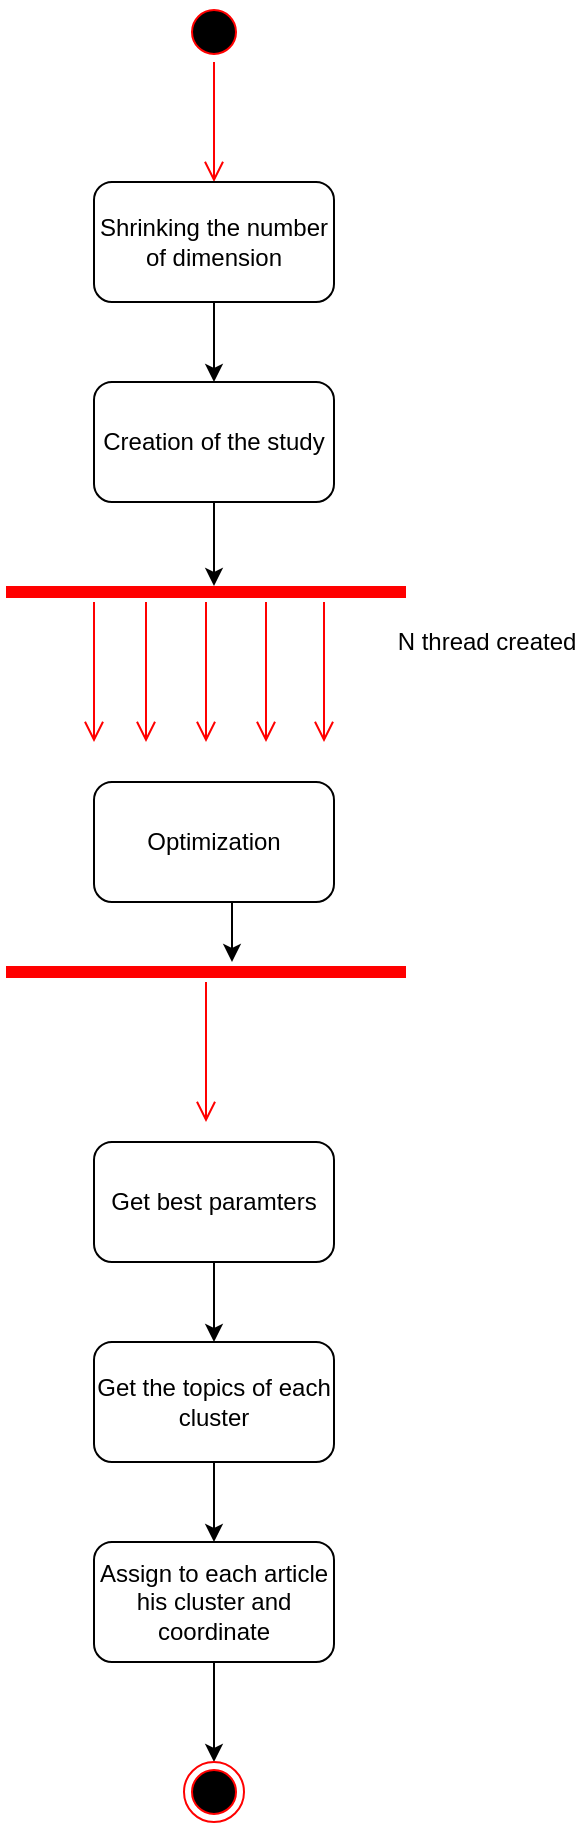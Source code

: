 <mxfile version="14.4.3" type="device"><diagram id="rGDLX02oTRZR-fXhhkb1" name="Page-1"><mxGraphModel dx="1350" dy="816" grid="1" gridSize="10" guides="1" tooltips="1" connect="1" arrows="1" fold="1" page="1" pageScale="1" pageWidth="827" pageHeight="1169" math="0" shadow="0"><root><mxCell id="0"/><mxCell id="1" parent="0"/><mxCell id="j1d0NTMvMmzdCMgNK0B7-1" value="" style="ellipse;html=1;shape=startState;fillColor=#000000;strokeColor=#ff0000;" vertex="1" parent="1"><mxGeometry x="399" y="90" width="30" height="30" as="geometry"/></mxCell><mxCell id="j1d0NTMvMmzdCMgNK0B7-2" value="" style="edgeStyle=orthogonalEdgeStyle;html=1;verticalAlign=bottom;endArrow=open;endSize=8;strokeColor=#ff0000;" edge="1" source="j1d0NTMvMmzdCMgNK0B7-1" parent="1"><mxGeometry relative="1" as="geometry"><mxPoint x="414" y="180" as="targetPoint"/></mxGeometry></mxCell><mxCell id="j1d0NTMvMmzdCMgNK0B7-12" style="edgeStyle=orthogonalEdgeStyle;rounded=0;orthogonalLoop=1;jettySize=auto;html=1;exitX=0.5;exitY=1;exitDx=0;exitDy=0;entryX=0.5;entryY=0;entryDx=0;entryDy=0;" edge="1" parent="1" source="j1d0NTMvMmzdCMgNK0B7-3" target="j1d0NTMvMmzdCMgNK0B7-4"><mxGeometry relative="1" as="geometry"/></mxCell><mxCell id="j1d0NTMvMmzdCMgNK0B7-3" value="Shrinking the number of dimension" style="rounded=1;whiteSpace=wrap;html=1;" vertex="1" parent="1"><mxGeometry x="354" y="180" width="120" height="60" as="geometry"/></mxCell><mxCell id="j1d0NTMvMmzdCMgNK0B7-4" value="Creation of the study" style="rounded=1;whiteSpace=wrap;html=1;" vertex="1" parent="1"><mxGeometry x="354" y="280" width="120" height="60" as="geometry"/></mxCell><mxCell id="j1d0NTMvMmzdCMgNK0B7-5" value="" style="shape=line;html=1;strokeWidth=6;strokeColor=#ff0000;" vertex="1" parent="1"><mxGeometry x="310" y="380" width="200" height="10" as="geometry"/></mxCell><mxCell id="j1d0NTMvMmzdCMgNK0B7-6" value="" style="edgeStyle=orthogonalEdgeStyle;html=1;verticalAlign=bottom;endArrow=open;endSize=8;strokeColor=#ff0000;" edge="1" source="j1d0NTMvMmzdCMgNK0B7-5" parent="1"><mxGeometry relative="1" as="geometry"><mxPoint x="410" y="460" as="targetPoint"/></mxGeometry></mxCell><mxCell id="j1d0NTMvMmzdCMgNK0B7-7" value="N thread created" style="text;html=1;align=center;verticalAlign=middle;resizable=0;points=[];autosize=1;" vertex="1" parent="1"><mxGeometry x="500" y="400" width="100" height="20" as="geometry"/></mxCell><mxCell id="j1d0NTMvMmzdCMgNK0B7-8" value="" style="edgeStyle=orthogonalEdgeStyle;html=1;verticalAlign=bottom;endArrow=open;endSize=8;strokeColor=#ff0000;" edge="1" parent="1"><mxGeometry relative="1" as="geometry"><mxPoint x="380" y="460" as="targetPoint"/><mxPoint x="380" y="390" as="sourcePoint"/></mxGeometry></mxCell><mxCell id="j1d0NTMvMmzdCMgNK0B7-9" value="" style="edgeStyle=orthogonalEdgeStyle;html=1;verticalAlign=bottom;endArrow=open;endSize=8;strokeColor=#ff0000;" edge="1" parent="1"><mxGeometry relative="1" as="geometry"><mxPoint x="354" y="460" as="targetPoint"/><mxPoint x="354" y="390" as="sourcePoint"/></mxGeometry></mxCell><mxCell id="j1d0NTMvMmzdCMgNK0B7-10" value="" style="edgeStyle=orthogonalEdgeStyle;html=1;verticalAlign=bottom;endArrow=open;endSize=8;strokeColor=#ff0000;" edge="1" parent="1"><mxGeometry relative="1" as="geometry"><mxPoint x="440" y="460" as="targetPoint"/><mxPoint x="440" y="390" as="sourcePoint"/></mxGeometry></mxCell><mxCell id="j1d0NTMvMmzdCMgNK0B7-11" value="" style="edgeStyle=orthogonalEdgeStyle;html=1;verticalAlign=bottom;endArrow=open;endSize=8;strokeColor=#ff0000;" edge="1" parent="1"><mxGeometry relative="1" as="geometry"><mxPoint x="469" y="460" as="targetPoint"/><mxPoint x="469" y="390" as="sourcePoint"/></mxGeometry></mxCell><mxCell id="j1d0NTMvMmzdCMgNK0B7-15" value="" style="endArrow=classic;html=1;exitX=0.5;exitY=1;exitDx=0;exitDy=0;entryX=0.52;entryY=0.2;entryDx=0;entryDy=0;entryPerimeter=0;" edge="1" parent="1" source="j1d0NTMvMmzdCMgNK0B7-4" target="j1d0NTMvMmzdCMgNK0B7-5"><mxGeometry width="50" height="50" relative="1" as="geometry"><mxPoint x="390" y="440" as="sourcePoint"/><mxPoint x="440" y="390" as="targetPoint"/></mxGeometry></mxCell><mxCell id="j1d0NTMvMmzdCMgNK0B7-19" style="edgeStyle=orthogonalEdgeStyle;rounded=0;orthogonalLoop=1;jettySize=auto;html=1;exitX=0.5;exitY=1;exitDx=0;exitDy=0;" edge="1" parent="1" source="j1d0NTMvMmzdCMgNK0B7-16"><mxGeometry relative="1" as="geometry"><mxPoint x="423" y="570" as="targetPoint"/></mxGeometry></mxCell><mxCell id="j1d0NTMvMmzdCMgNK0B7-16" value="Optimization" style="rounded=1;whiteSpace=wrap;html=1;" vertex="1" parent="1"><mxGeometry x="354" y="480" width="120" height="60" as="geometry"/></mxCell><mxCell id="j1d0NTMvMmzdCMgNK0B7-17" value="" style="shape=line;html=1;strokeWidth=6;strokeColor=#ff0000;" vertex="1" parent="1"><mxGeometry x="310" y="570" width="200" height="10" as="geometry"/></mxCell><mxCell id="j1d0NTMvMmzdCMgNK0B7-18" value="" style="edgeStyle=orthogonalEdgeStyle;html=1;verticalAlign=bottom;endArrow=open;endSize=8;strokeColor=#ff0000;" edge="1" source="j1d0NTMvMmzdCMgNK0B7-17" parent="1"><mxGeometry relative="1" as="geometry"><mxPoint x="410" y="650" as="targetPoint"/></mxGeometry></mxCell><mxCell id="j1d0NTMvMmzdCMgNK0B7-22" style="edgeStyle=orthogonalEdgeStyle;rounded=0;orthogonalLoop=1;jettySize=auto;html=1;exitX=0.5;exitY=1;exitDx=0;exitDy=0;entryX=0.5;entryY=0;entryDx=0;entryDy=0;" edge="1" parent="1" source="j1d0NTMvMmzdCMgNK0B7-20" target="j1d0NTMvMmzdCMgNK0B7-21"><mxGeometry relative="1" as="geometry"/></mxCell><mxCell id="j1d0NTMvMmzdCMgNK0B7-20" value="Get best paramters" style="rounded=1;whiteSpace=wrap;html=1;" vertex="1" parent="1"><mxGeometry x="354" y="660" width="120" height="60" as="geometry"/></mxCell><mxCell id="j1d0NTMvMmzdCMgNK0B7-24" style="edgeStyle=orthogonalEdgeStyle;rounded=0;orthogonalLoop=1;jettySize=auto;html=1;exitX=0.5;exitY=1;exitDx=0;exitDy=0;" edge="1" parent="1" source="j1d0NTMvMmzdCMgNK0B7-21" target="j1d0NTMvMmzdCMgNK0B7-23"><mxGeometry relative="1" as="geometry"/></mxCell><mxCell id="j1d0NTMvMmzdCMgNK0B7-21" value="Get the topics of each cluster" style="rounded=1;whiteSpace=wrap;html=1;" vertex="1" parent="1"><mxGeometry x="354" y="760" width="120" height="60" as="geometry"/></mxCell><mxCell id="j1d0NTMvMmzdCMgNK0B7-26" style="edgeStyle=orthogonalEdgeStyle;rounded=0;orthogonalLoop=1;jettySize=auto;html=1;exitX=0.5;exitY=1;exitDx=0;exitDy=0;entryX=0.5;entryY=0;entryDx=0;entryDy=0;" edge="1" parent="1" source="j1d0NTMvMmzdCMgNK0B7-23" target="j1d0NTMvMmzdCMgNK0B7-25"><mxGeometry relative="1" as="geometry"/></mxCell><mxCell id="j1d0NTMvMmzdCMgNK0B7-23" value="Assign to each article his cluster and coordinate" style="rounded=1;whiteSpace=wrap;html=1;" vertex="1" parent="1"><mxGeometry x="354" y="860" width="120" height="60" as="geometry"/></mxCell><mxCell id="j1d0NTMvMmzdCMgNK0B7-25" value="" style="ellipse;html=1;shape=endState;fillColor=#000000;strokeColor=#ff0000;" vertex="1" parent="1"><mxGeometry x="399" y="970" width="30" height="30" as="geometry"/></mxCell></root></mxGraphModel></diagram></mxfile>